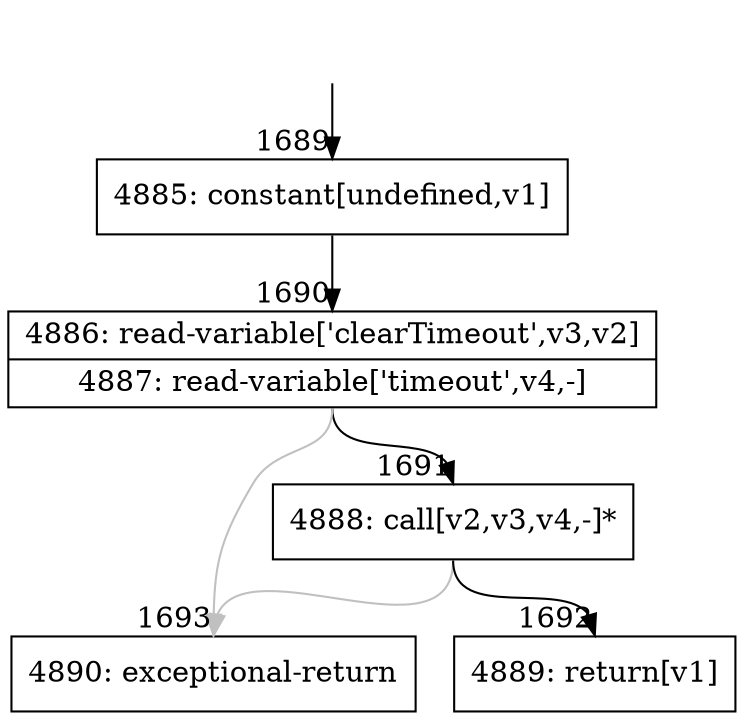 digraph {
rankdir="TD"
BB_entry119[shape=none,label=""];
BB_entry119 -> BB1689 [tailport=s, headport=n, headlabel="    1689"]
BB1689 [shape=record label="{4885: constant[undefined,v1]}" ] 
BB1689 -> BB1690 [tailport=s, headport=n, headlabel="      1690"]
BB1690 [shape=record label="{4886: read-variable['clearTimeout',v3,v2]|4887: read-variable['timeout',v4,-]}" ] 
BB1690 -> BB1691 [tailport=s, headport=n, headlabel="      1691"]
BB1690 -> BB1693 [tailport=s, headport=n, color=gray, headlabel="      1693"]
BB1691 [shape=record label="{4888: call[v2,v3,v4,-]*}" ] 
BB1691 -> BB1692 [tailport=s, headport=n, headlabel="      1692"]
BB1691 -> BB1693 [tailport=s, headport=n, color=gray]
BB1692 [shape=record label="{4889: return[v1]}" ] 
BB1693 [shape=record label="{4890: exceptional-return}" ] 
}
